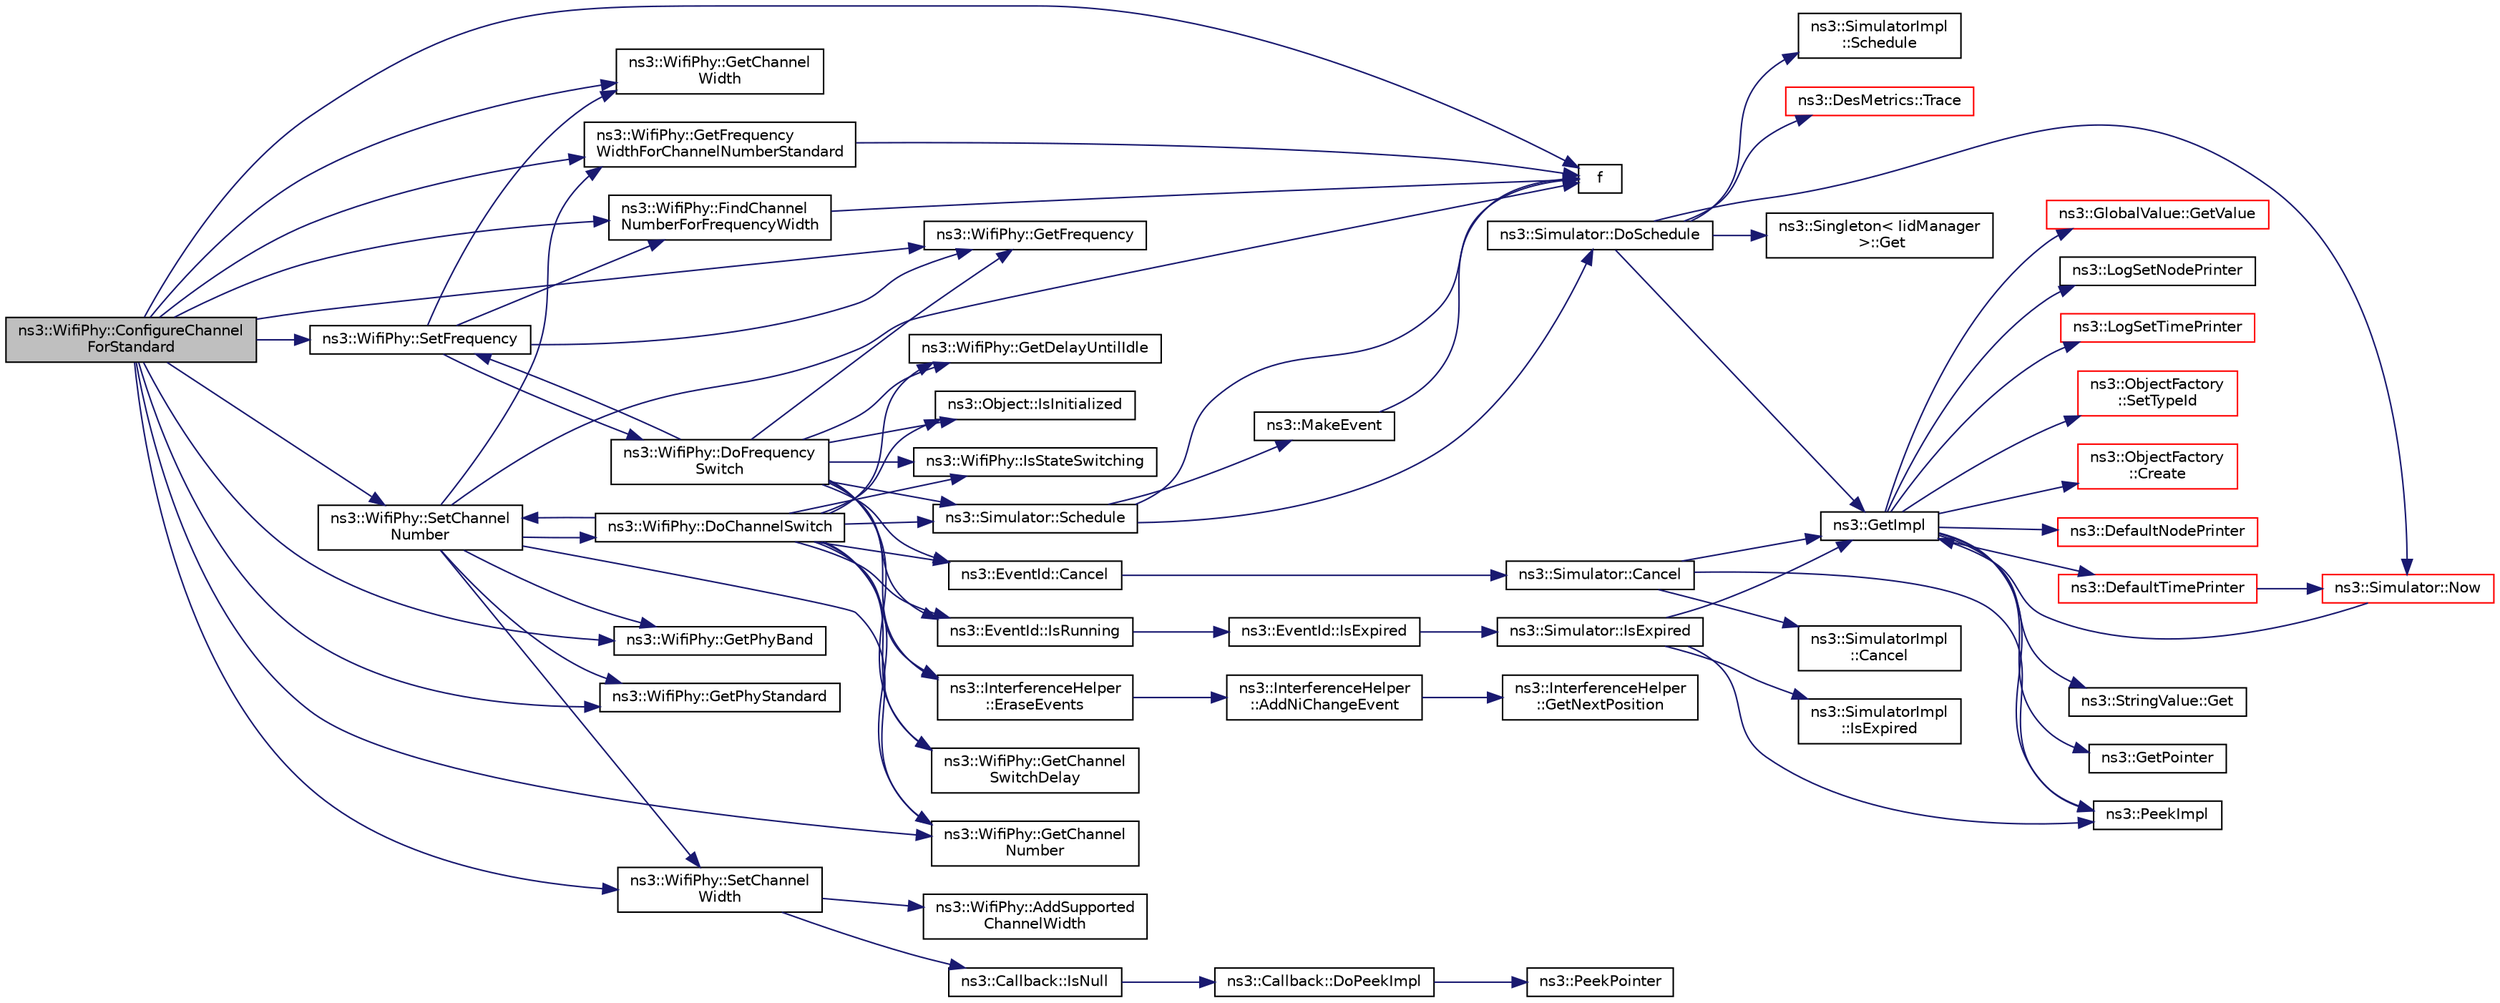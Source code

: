digraph "ns3::WifiPhy::ConfigureChannelForStandard"
{
 // LATEX_PDF_SIZE
  edge [fontname="Helvetica",fontsize="10",labelfontname="Helvetica",labelfontsize="10"];
  node [fontname="Helvetica",fontsize="10",shape=record];
  rankdir="LR";
  Node1 [label="ns3::WifiPhy::ConfigureChannel\lForStandard",height=0.2,width=0.4,color="black", fillcolor="grey75", style="filled", fontcolor="black",tooltip="Configure the PHY-level parameters for different Wi-Fi standard."];
  Node1 -> Node2 [color="midnightblue",fontsize="10",style="solid",fontname="Helvetica"];
  Node2 [label="f",height=0.2,width=0.4,color="black", fillcolor="white", style="filled",URL="$80211b_8c.html#ae7ffc1a8f84fa47a0812b2f2b9627132",tooltip=" "];
  Node1 -> Node3 [color="midnightblue",fontsize="10",style="solid",fontname="Helvetica"];
  Node3 [label="ns3::WifiPhy::FindChannel\lNumberForFrequencyWidth",height=0.2,width=0.4,color="black", fillcolor="white", style="filled",URL="$classns3_1_1_wifi_phy.html#a0dcf2030ec8239e1427460d09e6a3c3a",tooltip="Look for channel number matching the frequency and width."];
  Node3 -> Node2 [color="midnightblue",fontsize="10",style="solid",fontname="Helvetica"];
  Node1 -> Node4 [color="midnightblue",fontsize="10",style="solid",fontname="Helvetica"];
  Node4 [label="ns3::WifiPhy::GetChannel\lNumber",height=0.2,width=0.4,color="black", fillcolor="white", style="filled",URL="$classns3_1_1_wifi_phy.html#a0fff908934055690c5774ef0890bb239",tooltip="Return current channel number."];
  Node1 -> Node5 [color="midnightblue",fontsize="10",style="solid",fontname="Helvetica"];
  Node5 [label="ns3::WifiPhy::GetChannel\lWidth",height=0.2,width=0.4,color="black", fillcolor="white", style="filled",URL="$classns3_1_1_wifi_phy.html#af55a96fc67e724abd99aeaeab826187f",tooltip=" "];
  Node1 -> Node6 [color="midnightblue",fontsize="10",style="solid",fontname="Helvetica"];
  Node6 [label="ns3::WifiPhy::GetFrequency",height=0.2,width=0.4,color="black", fillcolor="white", style="filled",URL="$classns3_1_1_wifi_phy.html#afca470e272ec5c3126da63c0a6102f4c",tooltip=" "];
  Node1 -> Node7 [color="midnightblue",fontsize="10",style="solid",fontname="Helvetica"];
  Node7 [label="ns3::WifiPhy::GetFrequency\lWidthForChannelNumberStandard",height=0.2,width=0.4,color="black", fillcolor="white", style="filled",URL="$classns3_1_1_wifi_phy.html#a6105c4797c53780b697a40e2df4671b6",tooltip="Lookup frequency/width pair for channelNumber/standard pair."];
  Node7 -> Node2 [color="midnightblue",fontsize="10",style="solid",fontname="Helvetica"];
  Node1 -> Node8 [color="midnightblue",fontsize="10",style="solid",fontname="Helvetica"];
  Node8 [label="ns3::WifiPhy::GetPhyBand",height=0.2,width=0.4,color="black", fillcolor="white", style="filled",URL="$classns3_1_1_wifi_phy.html#a2b02fa39810ecab33690e7a83660964f",tooltip="Get the configured Wi-Fi band."];
  Node1 -> Node9 [color="midnightblue",fontsize="10",style="solid",fontname="Helvetica"];
  Node9 [label="ns3::WifiPhy::GetPhyStandard",height=0.2,width=0.4,color="black", fillcolor="white", style="filled",URL="$classns3_1_1_wifi_phy.html#a74592831f3eccb4d570a0e3d82940817",tooltip="Get the configured Wi-Fi standard."];
  Node1 -> Node10 [color="midnightblue",fontsize="10",style="solid",fontname="Helvetica"];
  Node10 [label="ns3::WifiPhy::SetChannel\lNumber",height=0.2,width=0.4,color="black", fillcolor="white", style="filled",URL="$classns3_1_1_wifi_phy.html#a2d13cf6ae4c185cae8516516afe4a32a",tooltip="Set channel number."];
  Node10 -> Node11 [color="midnightblue",fontsize="10",style="solid",fontname="Helvetica"];
  Node11 [label="ns3::WifiPhy::DoChannelSwitch",height=0.2,width=0.4,color="black", fillcolor="white", style="filled",URL="$classns3_1_1_wifi_phy.html#a373181dc2e4d4838ab979b5ca3831f4f",tooltip="The default implementation does nothing and returns true."];
  Node11 -> Node12 [color="midnightblue",fontsize="10",style="solid",fontname="Helvetica"];
  Node12 [label="ns3::EventId::Cancel",height=0.2,width=0.4,color="black", fillcolor="white", style="filled",URL="$classns3_1_1_event_id.html#a993ae94e48e014e1afd47edb16db7a11",tooltip="This method is syntactic sugar for the ns3::Simulator::Cancel method."];
  Node12 -> Node13 [color="midnightblue",fontsize="10",style="solid",fontname="Helvetica"];
  Node13 [label="ns3::Simulator::Cancel",height=0.2,width=0.4,color="black", fillcolor="white", style="filled",URL="$classns3_1_1_simulator.html#a1b903a62d6117ef28f7ba3c6500689bf",tooltip="Set the cancel bit on this event: the event's associated function will not be invoked when it expires..."];
  Node13 -> Node14 [color="midnightblue",fontsize="10",style="solid",fontname="Helvetica"];
  Node14 [label="ns3::SimulatorImpl\l::Cancel",height=0.2,width=0.4,color="black", fillcolor="white", style="filled",URL="$classns3_1_1_simulator_impl.html#ad117e616c99c915ddac6267a74804807",tooltip="Set the cancel bit on this event: the event's associated function will not be invoked when it expires..."];
  Node13 -> Node15 [color="midnightblue",fontsize="10",style="solid",fontname="Helvetica"];
  Node15 [label="ns3::GetImpl",height=0.2,width=0.4,color="black", fillcolor="white", style="filled",URL="$group__simulator.html#ga42eb4eddad41528d4d99794a3dae3fd0",tooltip="Get the SimulatorImpl singleton."];
  Node15 -> Node16 [color="midnightblue",fontsize="10",style="solid",fontname="Helvetica"];
  Node16 [label="ns3::ObjectFactory\l::Create",height=0.2,width=0.4,color="red", fillcolor="white", style="filled",URL="$classns3_1_1_object_factory.html#a52eda277f4aaab54266134ba48102ad7",tooltip="Create an Object instance of the configured TypeId."];
  Node15 -> Node46 [color="midnightblue",fontsize="10",style="solid",fontname="Helvetica"];
  Node46 [label="ns3::DefaultNodePrinter",height=0.2,width=0.4,color="red", fillcolor="white", style="filled",URL="$group__logging.html#gac4c06cbbed12229d85991ced145f6be2",tooltip="Default node id printer implementation."];
  Node15 -> Node49 [color="midnightblue",fontsize="10",style="solid",fontname="Helvetica"];
  Node49 [label="ns3::DefaultTimePrinter",height=0.2,width=0.4,color="red", fillcolor="white", style="filled",URL="$namespacens3.html#ae01c3c7786b644dfb8a0bb8f1201b269",tooltip="Default Time printer."];
  Node49 -> Node52 [color="midnightblue",fontsize="10",style="solid",fontname="Helvetica"];
  Node52 [label="ns3::Simulator::Now",height=0.2,width=0.4,color="red", fillcolor="white", style="filled",URL="$classns3_1_1_simulator.html#ac3178fa975b419f7875e7105be122800",tooltip="Return the current simulation virtual time."];
  Node52 -> Node15 [color="midnightblue",fontsize="10",style="solid",fontname="Helvetica"];
  Node15 -> Node54 [color="midnightblue",fontsize="10",style="solid",fontname="Helvetica"];
  Node54 [label="ns3::StringValue::Get",height=0.2,width=0.4,color="black", fillcolor="white", style="filled",URL="$classns3_1_1_string_value.html#a6f208c2778fe1c7882e5cb429b8326ae",tooltip=" "];
  Node15 -> Node55 [color="midnightblue",fontsize="10",style="solid",fontname="Helvetica"];
  Node55 [label="ns3::GetPointer",height=0.2,width=0.4,color="black", fillcolor="white", style="filled",URL="$namespacens3.html#ab4e173cdfd43d17c1a40d5348510a670",tooltip=" "];
  Node15 -> Node56 [color="midnightblue",fontsize="10",style="solid",fontname="Helvetica"];
  Node56 [label="ns3::GlobalValue::GetValue",height=0.2,width=0.4,color="red", fillcolor="white", style="filled",URL="$classns3_1_1_global_value.html#a48a99242193fb69609a17332733e8600",tooltip="Get the value."];
  Node15 -> Node58 [color="midnightblue",fontsize="10",style="solid",fontname="Helvetica"];
  Node58 [label="ns3::LogSetNodePrinter",height=0.2,width=0.4,color="black", fillcolor="white", style="filled",URL="$namespacens3.html#aebac73305345f2e2803fdeb102a7705e",tooltip="Set the LogNodePrinter function to be used to prepend log messages with the node id."];
  Node15 -> Node59 [color="midnightblue",fontsize="10",style="solid",fontname="Helvetica"];
  Node59 [label="ns3::LogSetTimePrinter",height=0.2,width=0.4,color="red", fillcolor="white", style="filled",URL="$namespacens3.html#a46cd76678f7da29799d1b41994e12ec1",tooltip="Set the TimePrinter function to be used to prepend log messages with the simulation time."];
  Node15 -> Node64 [color="midnightblue",fontsize="10",style="solid",fontname="Helvetica"];
  Node64 [label="ns3::PeekImpl",height=0.2,width=0.4,color="black", fillcolor="white", style="filled",URL="$group__simulator.html#ga233c5c38de117e4e4a5a9cd168694792",tooltip="Get the static SimulatorImpl instance."];
  Node15 -> Node65 [color="midnightblue",fontsize="10",style="solid",fontname="Helvetica"];
  Node65 [label="ns3::ObjectFactory\l::SetTypeId",height=0.2,width=0.4,color="red", fillcolor="white", style="filled",URL="$classns3_1_1_object_factory.html#a77dcd099064038a1eb7a6b8251229ec3",tooltip="Set the TypeId of the Objects to be created by this factory."];
  Node13 -> Node64 [color="midnightblue",fontsize="10",style="solid",fontname="Helvetica"];
  Node11 -> Node66 [color="midnightblue",fontsize="10",style="solid",fontname="Helvetica"];
  Node66 [label="ns3::InterferenceHelper\l::EraseEvents",height=0.2,width=0.4,color="black", fillcolor="white", style="filled",URL="$classns3_1_1_interference_helper.html#a30aa5b4b44ef28dd034c124b32dd8ed1",tooltip="Erase all events."];
  Node66 -> Node67 [color="midnightblue",fontsize="10",style="solid",fontname="Helvetica"];
  Node67 [label="ns3::InterferenceHelper\l::AddNiChangeEvent",height=0.2,width=0.4,color="black", fillcolor="white", style="filled",URL="$classns3_1_1_interference_helper.html#a24e1e369f66ac3a1d5d1548b7ae89e5e",tooltip="Add NiChange to the list at the appropriate position and return the iterator of the new event."];
  Node67 -> Node68 [color="midnightblue",fontsize="10",style="solid",fontname="Helvetica"];
  Node68 [label="ns3::InterferenceHelper\l::GetNextPosition",height=0.2,width=0.4,color="black", fillcolor="white", style="filled",URL="$classns3_1_1_interference_helper.html#a6cc97e5a6692efe87ce8d9f88a5be3f9",tooltip="Returns an iterator to the first NiChange that is later than moment."];
  Node11 -> Node4 [color="midnightblue",fontsize="10",style="solid",fontname="Helvetica"];
  Node11 -> Node69 [color="midnightblue",fontsize="10",style="solid",fontname="Helvetica"];
  Node69 [label="ns3::WifiPhy::GetChannel\lSwitchDelay",height=0.2,width=0.4,color="black", fillcolor="white", style="filled",URL="$classns3_1_1_wifi_phy.html#a7318107eb636a74fdfce0c5e0a122483",tooltip=" "];
  Node11 -> Node70 [color="midnightblue",fontsize="10",style="solid",fontname="Helvetica"];
  Node70 [label="ns3::WifiPhy::GetDelayUntilIdle",height=0.2,width=0.4,color="black", fillcolor="white", style="filled",URL="$classns3_1_1_wifi_phy.html#aa02ed143ca902af230b9e177ed0d7603",tooltip=" "];
  Node11 -> Node71 [color="midnightblue",fontsize="10",style="solid",fontname="Helvetica"];
  Node71 [label="ns3::Object::IsInitialized",height=0.2,width=0.4,color="black", fillcolor="white", style="filled",URL="$classns3_1_1_object.html#a400267b4552078896863287d3aaad53f",tooltip="Check if the object has been initialized."];
  Node11 -> Node72 [color="midnightblue",fontsize="10",style="solid",fontname="Helvetica"];
  Node72 [label="ns3::EventId::IsRunning",height=0.2,width=0.4,color="black", fillcolor="white", style="filled",URL="$classns3_1_1_event_id.html#a8b41e6f8c54db6bede8a7dcaf917074a",tooltip="This method is syntactic sugar for !IsExpired()."];
  Node72 -> Node73 [color="midnightblue",fontsize="10",style="solid",fontname="Helvetica"];
  Node73 [label="ns3::EventId::IsExpired",height=0.2,width=0.4,color="black", fillcolor="white", style="filled",URL="$classns3_1_1_event_id.html#acc25141054209b1a286a5471a51bd0c0",tooltip="This method is syntactic sugar for the ns3::Simulator::IsExpired method."];
  Node73 -> Node74 [color="midnightblue",fontsize="10",style="solid",fontname="Helvetica"];
  Node74 [label="ns3::Simulator::IsExpired",height=0.2,width=0.4,color="black", fillcolor="white", style="filled",URL="$classns3_1_1_simulator.html#a83ac8425c319a29b64f6d3b2ffc61e9c",tooltip="Check if an event has already run or been cancelled."];
  Node74 -> Node15 [color="midnightblue",fontsize="10",style="solid",fontname="Helvetica"];
  Node74 -> Node75 [color="midnightblue",fontsize="10",style="solid",fontname="Helvetica"];
  Node75 [label="ns3::SimulatorImpl\l::IsExpired",height=0.2,width=0.4,color="black", fillcolor="white", style="filled",URL="$classns3_1_1_simulator_impl.html#a4b01ac397f5ce86997e9caec087f63d2",tooltip="Check if an event has already run or been cancelled."];
  Node74 -> Node64 [color="midnightblue",fontsize="10",style="solid",fontname="Helvetica"];
  Node11 -> Node76 [color="midnightblue",fontsize="10",style="solid",fontname="Helvetica"];
  Node76 [label="ns3::WifiPhy::IsStateSwitching",height=0.2,width=0.4,color="black", fillcolor="white", style="filled",URL="$classns3_1_1_wifi_phy.html#ac6cf5ab9c5dd429abd701dc749a361d5",tooltip=" "];
  Node11 -> Node77 [color="midnightblue",fontsize="10",style="solid",fontname="Helvetica"];
  Node77 [label="ns3::Simulator::Schedule",height=0.2,width=0.4,color="black", fillcolor="white", style="filled",URL="$classns3_1_1_simulator.html#a3da7d28335c8ac0e3e86781f766df241",tooltip="Schedule an event to expire after delay."];
  Node77 -> Node78 [color="midnightblue",fontsize="10",style="solid",fontname="Helvetica"];
  Node78 [label="ns3::Simulator::DoSchedule",height=0.2,width=0.4,color="black", fillcolor="white", style="filled",URL="$classns3_1_1_simulator.html#a47af23973938819bdc89cb2807e09ed5",tooltip="Implementation of the various Schedule methods."];
  Node78 -> Node22 [color="midnightblue",fontsize="10",style="solid",fontname="Helvetica"];
  Node22 [label="ns3::Singleton\< IidManager\l \>::Get",height=0.2,width=0.4,color="black", fillcolor="white", style="filled",URL="$classns3_1_1_singleton.html#a80a2cd3c25a27ea72add7a9f7a141ffa",tooltip="Get a pointer to the singleton instance."];
  Node78 -> Node15 [color="midnightblue",fontsize="10",style="solid",fontname="Helvetica"];
  Node78 -> Node52 [color="midnightblue",fontsize="10",style="solid",fontname="Helvetica"];
  Node78 -> Node79 [color="midnightblue",fontsize="10",style="solid",fontname="Helvetica"];
  Node79 [label="ns3::SimulatorImpl\l::Schedule",height=0.2,width=0.4,color="black", fillcolor="white", style="filled",URL="$classns3_1_1_simulator_impl.html#a24eac97ca7dc0e64162e3596064cfb5c",tooltip="Schedule a future event execution (in the same context)."];
  Node78 -> Node80 [color="midnightblue",fontsize="10",style="solid",fontname="Helvetica"];
  Node80 [label="ns3::DesMetrics::Trace",height=0.2,width=0.4,color="red", fillcolor="white", style="filled",URL="$classns3_1_1_des_metrics.html#ab7c6c097412d0398affbc9f8d2643160",tooltip="Trace an event to self at the time it is scheduled."];
  Node77 -> Node2 [color="midnightblue",fontsize="10",style="solid",fontname="Helvetica"];
  Node77 -> Node87 [color="midnightblue",fontsize="10",style="solid",fontname="Helvetica"];
  Node87 [label="ns3::MakeEvent",height=0.2,width=0.4,color="black", fillcolor="white", style="filled",URL="$group__makeeventfnptr.html#ga289a28a2497c18a9bd299e5e2014094b",tooltip="Make an EventImpl from a function pointer taking varying numbers of arguments."];
  Node87 -> Node2 [color="midnightblue",fontsize="10",style="solid",fontname="Helvetica"];
  Node11 -> Node10 [color="midnightblue",fontsize="10",style="solid",fontname="Helvetica"];
  Node10 -> Node2 [color="midnightblue",fontsize="10",style="solid",fontname="Helvetica"];
  Node10 -> Node4 [color="midnightblue",fontsize="10",style="solid",fontname="Helvetica"];
  Node10 -> Node7 [color="midnightblue",fontsize="10",style="solid",fontname="Helvetica"];
  Node10 -> Node8 [color="midnightblue",fontsize="10",style="solid",fontname="Helvetica"];
  Node10 -> Node9 [color="midnightblue",fontsize="10",style="solid",fontname="Helvetica"];
  Node10 -> Node88 [color="midnightblue",fontsize="10",style="solid",fontname="Helvetica"];
  Node88 [label="ns3::WifiPhy::SetChannel\lWidth",height=0.2,width=0.4,color="black", fillcolor="white", style="filled",URL="$classns3_1_1_wifi_phy.html#a84cca013904983c064faff606ddc80a9",tooltip=" "];
  Node88 -> Node89 [color="midnightblue",fontsize="10",style="solid",fontname="Helvetica"];
  Node89 [label="ns3::WifiPhy::AddSupported\lChannelWidth",height=0.2,width=0.4,color="black", fillcolor="white", style="filled",URL="$classns3_1_1_wifi_phy.html#adee4a10e843ac021862acb1893436258",tooltip=" "];
  Node88 -> Node90 [color="midnightblue",fontsize="10",style="solid",fontname="Helvetica"];
  Node90 [label="ns3::Callback::IsNull",height=0.2,width=0.4,color="black", fillcolor="white", style="filled",URL="$classns3_1_1_callback.html#a42eb007ca42c35b96daa497d6d42d5f2",tooltip="Check for null implementation."];
  Node90 -> Node91 [color="midnightblue",fontsize="10",style="solid",fontname="Helvetica"];
  Node91 [label="ns3::Callback::DoPeekImpl",height=0.2,width=0.4,color="black", fillcolor="white", style="filled",URL="$classns3_1_1_callback.html#a82de10d58e899c61aec3867f9b1f2f33",tooltip=" "];
  Node91 -> Node92 [color="midnightblue",fontsize="10",style="solid",fontname="Helvetica"];
  Node92 [label="ns3::PeekPointer",height=0.2,width=0.4,color="black", fillcolor="white", style="filled",URL="$namespacens3.html#af2a7557fe9afdd98d8f6f8f6e412cf5a",tooltip=" "];
  Node1 -> Node88 [color="midnightblue",fontsize="10",style="solid",fontname="Helvetica"];
  Node1 -> Node93 [color="midnightblue",fontsize="10",style="solid",fontname="Helvetica"];
  Node93 [label="ns3::WifiPhy::SetFrequency",height=0.2,width=0.4,color="black", fillcolor="white", style="filled",URL="$classns3_1_1_wifi_phy.html#afecd69b20631e112aa863dbed4c4bd22",tooltip=" "];
  Node93 -> Node94 [color="midnightblue",fontsize="10",style="solid",fontname="Helvetica"];
  Node94 [label="ns3::WifiPhy::DoFrequency\lSwitch",height=0.2,width=0.4,color="black", fillcolor="white", style="filled",URL="$classns3_1_1_wifi_phy.html#ac70ec2cac73c12260f7d788422e27197",tooltip="The default implementation does nothing and returns true."];
  Node94 -> Node12 [color="midnightblue",fontsize="10",style="solid",fontname="Helvetica"];
  Node94 -> Node66 [color="midnightblue",fontsize="10",style="solid",fontname="Helvetica"];
  Node94 -> Node69 [color="midnightblue",fontsize="10",style="solid",fontname="Helvetica"];
  Node94 -> Node70 [color="midnightblue",fontsize="10",style="solid",fontname="Helvetica"];
  Node94 -> Node6 [color="midnightblue",fontsize="10",style="solid",fontname="Helvetica"];
  Node94 -> Node71 [color="midnightblue",fontsize="10",style="solid",fontname="Helvetica"];
  Node94 -> Node72 [color="midnightblue",fontsize="10",style="solid",fontname="Helvetica"];
  Node94 -> Node76 [color="midnightblue",fontsize="10",style="solid",fontname="Helvetica"];
  Node94 -> Node77 [color="midnightblue",fontsize="10",style="solid",fontname="Helvetica"];
  Node94 -> Node93 [color="midnightblue",fontsize="10",style="solid",fontname="Helvetica"];
  Node93 -> Node3 [color="midnightblue",fontsize="10",style="solid",fontname="Helvetica"];
  Node93 -> Node5 [color="midnightblue",fontsize="10",style="solid",fontname="Helvetica"];
  Node93 -> Node6 [color="midnightblue",fontsize="10",style="solid",fontname="Helvetica"];
}
